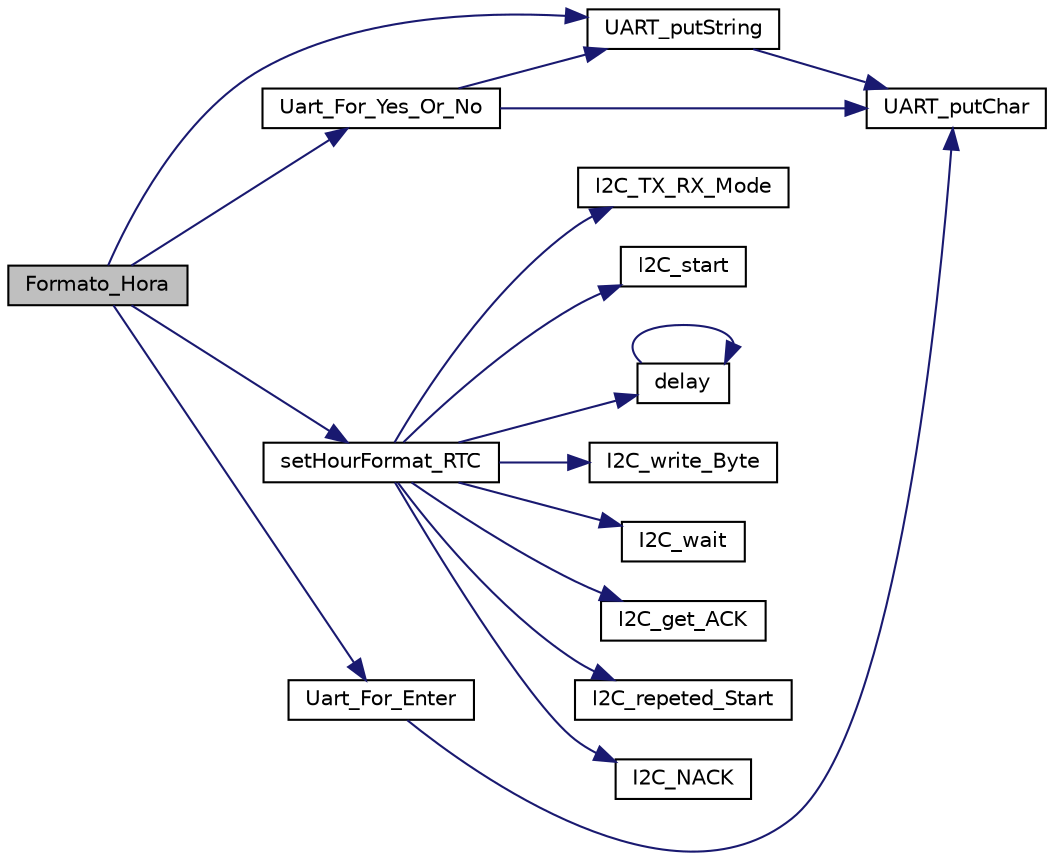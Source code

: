 digraph "Formato_Hora"
{
  edge [fontname="Helvetica",fontsize="10",labelfontname="Helvetica",labelfontsize="10"];
  node [fontname="Helvetica",fontsize="10",shape=record];
  rankdir="LR";
  Node20 [label="Formato_Hora",height=0.2,width=0.4,color="black", fillcolor="grey75", style="filled", fontcolor="black"];
  Node20 -> Node21 [color="midnightblue",fontsize="10",style="solid",fontname="Helvetica"];
  Node21 [label="UART_putString",height=0.2,width=0.4,color="black", fillcolor="white", style="filled",URL="$_u_a_r_t_8c.html#af95ee594ce5f1619abbe4f2393b1903e",tooltip="It sends a string character through the serial port. "];
  Node21 -> Node22 [color="midnightblue",fontsize="10",style="solid",fontname="Helvetica"];
  Node22 [label="UART_putChar",height=0.2,width=0.4,color="black", fillcolor="white", style="filled",URL="$_u_a_r_t_8c.html#ae69fe2846b6410c22876356a9b3f0083",tooltip="It sends one character through the serial port. This function should include the next sentence: while..."];
  Node20 -> Node23 [color="midnightblue",fontsize="10",style="solid",fontname="Helvetica"];
  Node23 [label="Uart_For_Yes_Or_No",height=0.2,width=0.4,color="black", fillcolor="white", style="filled",URL="$_u_a_r_t_8c.html#a8a0aa6f7a2c11ec130dcb0279ac31fb5",tooltip="Waits until the function capture a si or no in ascii. "];
  Node23 -> Node22 [color="midnightblue",fontsize="10",style="solid",fontname="Helvetica"];
  Node23 -> Node21 [color="midnightblue",fontsize="10",style="solid",fontname="Helvetica"];
  Node20 -> Node24 [color="midnightblue",fontsize="10",style="solid",fontname="Helvetica"];
  Node24 [label="setHourFormat_RTC",height=0.2,width=0.4,color="black", fillcolor="white", style="filled",URL="$_r_t_c_8c.html#ad25859809cb0365904b677fecfafb59c",tooltip="This function converts the current time into the format specified. "];
  Node24 -> Node25 [color="midnightblue",fontsize="10",style="solid",fontname="Helvetica"];
  Node25 [label="I2C_TX_RX_Mode",height=0.2,width=0.4,color="black", fillcolor="white", style="filled",URL="$_i2_c___driver_8c.html#a6a531e51c74e4d9ecf32f086aef3259f",tooltip="It selects between transmitter mode or receiver mode. "];
  Node24 -> Node26 [color="midnightblue",fontsize="10",style="solid",fontname="Helvetica"];
  Node26 [label="I2C_start",height=0.2,width=0.4,color="black", fillcolor="white", style="filled",URL="$_i2_c___driver_8c.html#a09d9820de1e99617f206ef60a9a9d2e8",tooltip="Generates the start signal. When MST bit is changed from 0 to 1, a START signal is generated on the b..."];
  Node24 -> Node27 [color="midnightblue",fontsize="10",style="solid",fontname="Helvetica"];
  Node27 [label="delay",height=0.2,width=0.4,color="black", fillcolor="white", style="filled",URL="$_global_functions_8c.html#aa7fa622ced5687f8351d589e9402b251"];
  Node27 -> Node27 [color="midnightblue",fontsize="10",style="solid",fontname="Helvetica"];
  Node24 -> Node28 [color="midnightblue",fontsize="10",style="solid",fontname="Helvetica"];
  Node28 [label="I2C_write_Byte",height=0.2,width=0.4,color="black", fillcolor="white", style="filled",URL="$_i2_c___driver_8c.html#ad6927c971148447061c3f950362beada",tooltip="It writes the data to be transmitted into the transmission buffer. When you want to write a value int..."];
  Node24 -> Node29 [color="midnightblue",fontsize="10",style="solid",fontname="Helvetica"];
  Node29 [label="I2C_wait",height=0.2,width=0.4,color="black", fillcolor="white", style="filled",URL="$_i2_c___driver_8c.html#a05143bfcf3eeb04ec1dfc7e4ab952689",tooltip="Indicates the status of the bus regardless of slave or master mode. Internally checks the busy bit in..."];
  Node24 -> Node30 [color="midnightblue",fontsize="10",style="solid",fontname="Helvetica"];
  Node30 [label="I2C_get_ACK",height=0.2,width=0.4,color="black", fillcolor="white", style="filled",URL="$_i2_c___driver_8c.html#a2978351c0f1c3e3057fffc151b097ed8",tooltip="Indicates if the acknowledge was received. "];
  Node24 -> Node31 [color="midnightblue",fontsize="10",style="solid",fontname="Helvetica"];
  Node31 [label="I2C_repeted_Start",height=0.2,width=0.4,color="black", fillcolor="white", style="filled",URL="$_i2_c___driver_8c.html#a577158ebfa27fcb673a5727e95d2d853",tooltip="It generates a repeated start that is needed when master reads data. "];
  Node24 -> Node32 [color="midnightblue",fontsize="10",style="solid",fontname="Helvetica"];
  Node32 [label="I2C_NACK",height=0.2,width=0.4,color="black", fillcolor="white", style="filled",URL="$_i2_c___driver_8c.html#aae489f3896588f59173688541155aa32",tooltip="It generates the Not ACKnowledge that is needed when the master reads data. "];
  Node20 -> Node33 [color="midnightblue",fontsize="10",style="solid",fontname="Helvetica"];
  Node33 [label="Uart_For_Enter",height=0.2,width=0.4,color="black", fillcolor="white", style="filled",URL="$_u_a_r_t_8c.html#a8e08107965502921e7246be967f7cc88",tooltip="This function waits for an enter in TeraTerm . "];
  Node33 -> Node22 [color="midnightblue",fontsize="10",style="solid",fontname="Helvetica"];
}
